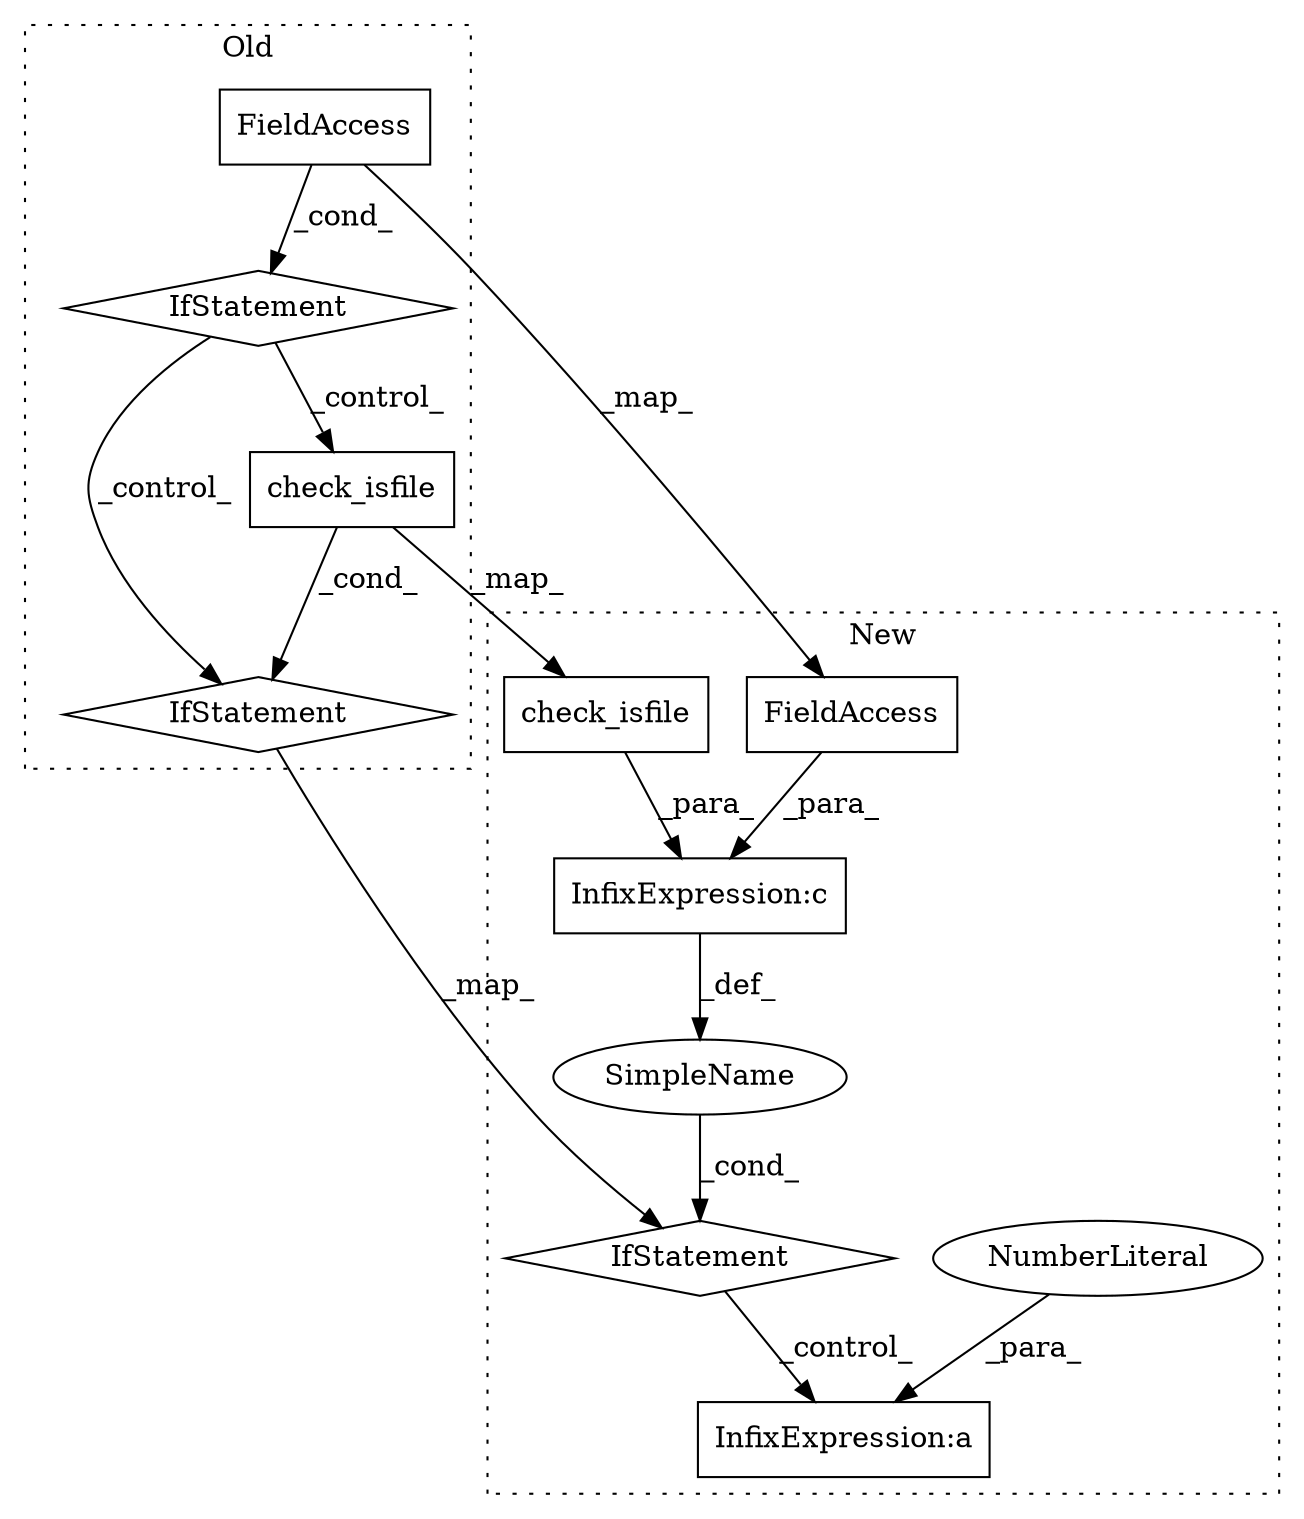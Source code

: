 digraph G {
subgraph cluster0 {
1 [label="check_isfile" a="32" s="9060,9084" l="13,1" shape="box"];
7 [label="IfStatement" a="25" s="9056,9085" l="4,2" shape="diamond"];
10 [label="FieldAccess" a="22" s="9035" l="11" shape="box"];
11 [label="IfStatement" a="25" s="9031,9046" l="4,2" shape="diamond"];
label = "Old";
style="dotted";
}
subgraph cluster1 {
2 [label="check_isfile" a="32" s="9033,9057" l="13,1" shape="box"];
3 [label="InfixExpression:a" a="27" s="9202" l="3" shape="box"];
4 [label="NumberLiteral" a="34" s="9205" l="1" shape="ellipse"];
5 [label="InfixExpression:c" a="27" s="9029" l="4" shape="box"];
6 [label="IfStatement" a="25" s="9014,9058" l="4,2" shape="diamond"];
8 [label="SimpleName" a="42" s="" l="" shape="ellipse"];
9 [label="FieldAccess" a="22" s="9018" l="11" shape="box"];
label = "New";
style="dotted";
}
1 -> 2 [label="_map_"];
1 -> 7 [label="_cond_"];
2 -> 5 [label="_para_"];
4 -> 3 [label="_para_"];
5 -> 8 [label="_def_"];
6 -> 3 [label="_control_"];
7 -> 6 [label="_map_"];
8 -> 6 [label="_cond_"];
9 -> 5 [label="_para_"];
10 -> 9 [label="_map_"];
10 -> 11 [label="_cond_"];
11 -> 1 [label="_control_"];
11 -> 7 [label="_control_"];
}